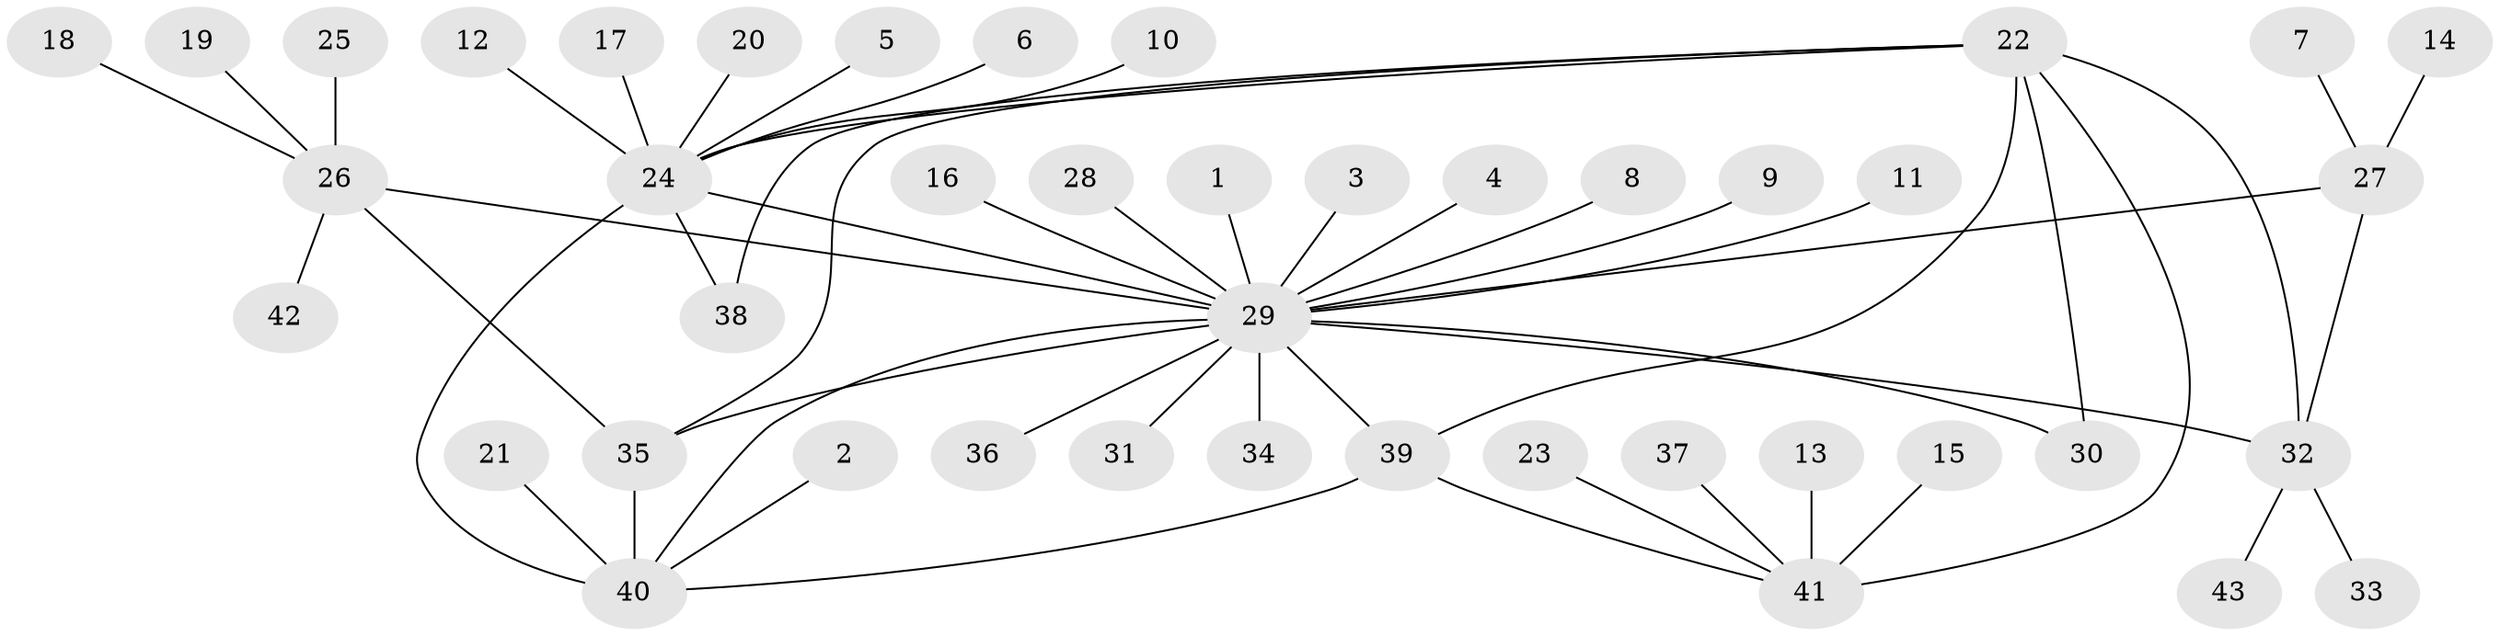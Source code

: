 // original degree distribution, {8: 0.046511627906976744, 6: 0.03488372093023256, 4: 0.03488372093023256, 5: 0.03488372093023256, 13: 0.011627906976744186, 12: 0.011627906976744186, 3: 0.03488372093023256, 7: 0.011627906976744186, 10: 0.011627906976744186, 9: 0.023255813953488372, 1: 0.6511627906976745, 2: 0.09302325581395349}
// Generated by graph-tools (version 1.1) at 2025/26/03/09/25 03:26:48]
// undirected, 43 vertices, 53 edges
graph export_dot {
graph [start="1"]
  node [color=gray90,style=filled];
  1;
  2;
  3;
  4;
  5;
  6;
  7;
  8;
  9;
  10;
  11;
  12;
  13;
  14;
  15;
  16;
  17;
  18;
  19;
  20;
  21;
  22;
  23;
  24;
  25;
  26;
  27;
  28;
  29;
  30;
  31;
  32;
  33;
  34;
  35;
  36;
  37;
  38;
  39;
  40;
  41;
  42;
  43;
  1 -- 29 [weight=1.0];
  2 -- 40 [weight=1.0];
  3 -- 29 [weight=1.0];
  4 -- 29 [weight=1.0];
  5 -- 24 [weight=1.0];
  6 -- 24 [weight=1.0];
  7 -- 27 [weight=1.0];
  8 -- 29 [weight=1.0];
  9 -- 29 [weight=1.0];
  10 -- 24 [weight=1.0];
  11 -- 29 [weight=1.0];
  12 -- 24 [weight=1.0];
  13 -- 41 [weight=1.0];
  14 -- 27 [weight=1.0];
  15 -- 41 [weight=1.0];
  16 -- 29 [weight=1.0];
  17 -- 24 [weight=1.0];
  18 -- 26 [weight=1.0];
  19 -- 26 [weight=1.0];
  20 -- 24 [weight=1.0];
  21 -- 40 [weight=1.0];
  22 -- 24 [weight=2.0];
  22 -- 30 [weight=1.0];
  22 -- 32 [weight=1.0];
  22 -- 35 [weight=1.0];
  22 -- 38 [weight=2.0];
  22 -- 39 [weight=2.0];
  22 -- 41 [weight=2.0];
  23 -- 41 [weight=1.0];
  24 -- 29 [weight=1.0];
  24 -- 38 [weight=1.0];
  24 -- 40 [weight=1.0];
  25 -- 26 [weight=1.0];
  26 -- 29 [weight=2.0];
  26 -- 35 [weight=1.0];
  26 -- 42 [weight=1.0];
  27 -- 29 [weight=1.0];
  27 -- 32 [weight=2.0];
  28 -- 29 [weight=1.0];
  29 -- 30 [weight=1.0];
  29 -- 31 [weight=1.0];
  29 -- 32 [weight=2.0];
  29 -- 34 [weight=2.0];
  29 -- 35 [weight=2.0];
  29 -- 36 [weight=1.0];
  29 -- 39 [weight=1.0];
  29 -- 40 [weight=1.0];
  32 -- 33 [weight=1.0];
  32 -- 43 [weight=1.0];
  35 -- 40 [weight=5.0];
  37 -- 41 [weight=1.0];
  39 -- 40 [weight=1.0];
  39 -- 41 [weight=1.0];
}
